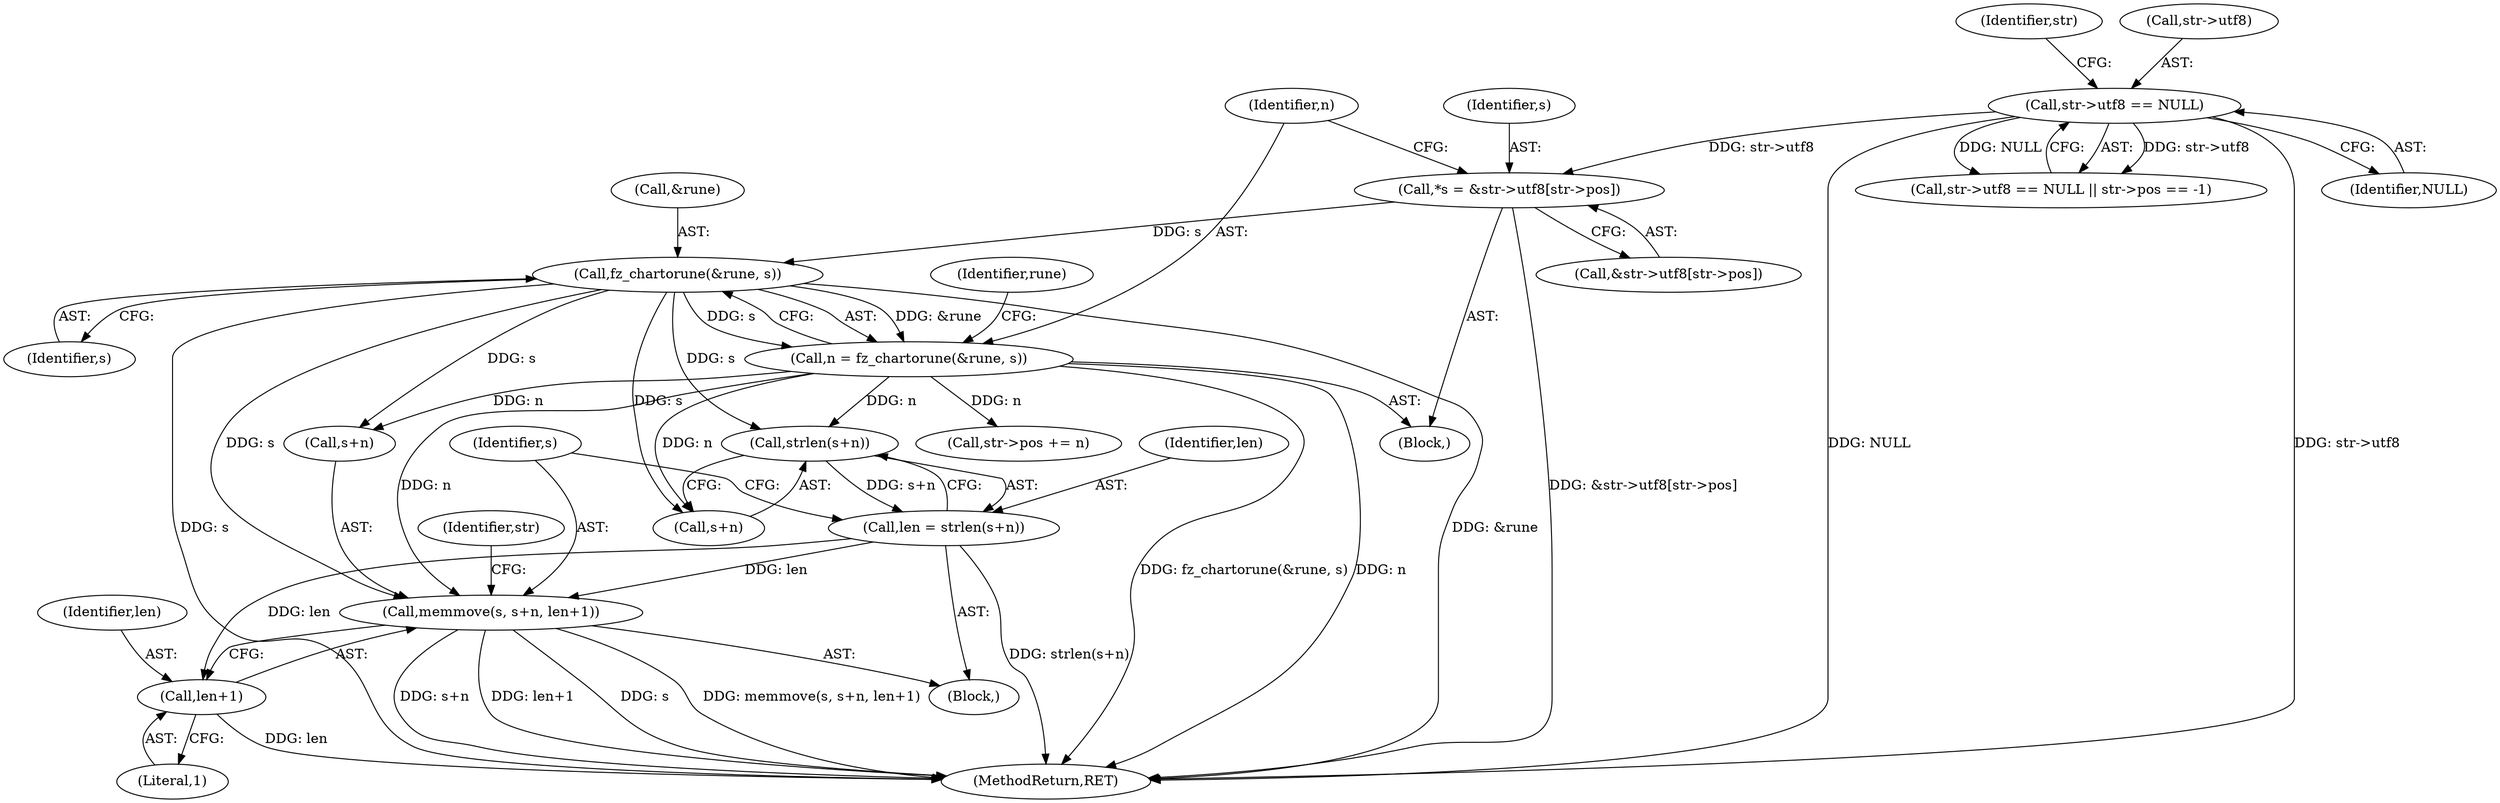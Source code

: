 digraph "0_ghostscript_97096297d409ec6f206298444ba00719607e8ba8_0@API" {
"1000183" [label="(Call,strlen(s+n))"];
"1000142" [label="(Call,fz_chartorune(&rune, s))"];
"1000128" [label="(Call,*s = &str->utf8[str->pos])"];
"1000113" [label="(Call,str->utf8 == NULL)"];
"1000140" [label="(Call,n = fz_chartorune(&rune, s))"];
"1000181" [label="(Call,len = strlen(s+n))"];
"1000187" [label="(Call,memmove(s, s+n, len+1))"];
"1000192" [label="(Call,len+1)"];
"1000189" [label="(Call,s+n)"];
"1000193" [label="(Identifier,len)"];
"1000141" [label="(Identifier,n)"];
"1000203" [label="(MethodReturn,RET)"];
"1000180" [label="(Block,)"];
"1000113" [label="(Call,str->utf8 == NULL)"];
"1000192" [label="(Call,len+1)"];
"1000194" [label="(Literal,1)"];
"1000151" [label="(Call,str->pos += n)"];
"1000126" [label="(Block,)"];
"1000130" [label="(Call,&str->utf8[str->pos])"];
"1000128" [label="(Call,*s = &str->utf8[str->pos])"];
"1000187" [label="(Call,memmove(s, s+n, len+1))"];
"1000142" [label="(Call,fz_chartorune(&rune, s))"];
"1000148" [label="(Identifier,rune)"];
"1000129" [label="(Identifier,s)"];
"1000143" [label="(Call,&rune)"];
"1000188" [label="(Identifier,s)"];
"1000181" [label="(Call,len = strlen(s+n))"];
"1000120" [label="(Identifier,str)"];
"1000182" [label="(Identifier,len)"];
"1000197" [label="(Identifier,str)"];
"1000112" [label="(Call,str->utf8 == NULL || str->pos == -1)"];
"1000117" [label="(Identifier,NULL)"];
"1000184" [label="(Call,s+n)"];
"1000183" [label="(Call,strlen(s+n))"];
"1000145" [label="(Identifier,s)"];
"1000114" [label="(Call,str->utf8)"];
"1000140" [label="(Call,n = fz_chartorune(&rune, s))"];
"1000183" -> "1000181"  [label="AST: "];
"1000183" -> "1000184"  [label="CFG: "];
"1000184" -> "1000183"  [label="AST: "];
"1000181" -> "1000183"  [label="CFG: "];
"1000183" -> "1000181"  [label="DDG: s+n"];
"1000142" -> "1000183"  [label="DDG: s"];
"1000140" -> "1000183"  [label="DDG: n"];
"1000142" -> "1000140"  [label="AST: "];
"1000142" -> "1000145"  [label="CFG: "];
"1000143" -> "1000142"  [label="AST: "];
"1000145" -> "1000142"  [label="AST: "];
"1000140" -> "1000142"  [label="CFG: "];
"1000142" -> "1000203"  [label="DDG: &rune"];
"1000142" -> "1000203"  [label="DDG: s"];
"1000142" -> "1000140"  [label="DDG: &rune"];
"1000142" -> "1000140"  [label="DDG: s"];
"1000128" -> "1000142"  [label="DDG: s"];
"1000142" -> "1000184"  [label="DDG: s"];
"1000142" -> "1000187"  [label="DDG: s"];
"1000142" -> "1000189"  [label="DDG: s"];
"1000128" -> "1000126"  [label="AST: "];
"1000128" -> "1000130"  [label="CFG: "];
"1000129" -> "1000128"  [label="AST: "];
"1000130" -> "1000128"  [label="AST: "];
"1000141" -> "1000128"  [label="CFG: "];
"1000128" -> "1000203"  [label="DDG: &str->utf8[str->pos]"];
"1000113" -> "1000128"  [label="DDG: str->utf8"];
"1000113" -> "1000112"  [label="AST: "];
"1000113" -> "1000117"  [label="CFG: "];
"1000114" -> "1000113"  [label="AST: "];
"1000117" -> "1000113"  [label="AST: "];
"1000120" -> "1000113"  [label="CFG: "];
"1000112" -> "1000113"  [label="CFG: "];
"1000113" -> "1000203"  [label="DDG: NULL"];
"1000113" -> "1000203"  [label="DDG: str->utf8"];
"1000113" -> "1000112"  [label="DDG: str->utf8"];
"1000113" -> "1000112"  [label="DDG: NULL"];
"1000140" -> "1000126"  [label="AST: "];
"1000141" -> "1000140"  [label="AST: "];
"1000148" -> "1000140"  [label="CFG: "];
"1000140" -> "1000203"  [label="DDG: n"];
"1000140" -> "1000203"  [label="DDG: fz_chartorune(&rune, s)"];
"1000140" -> "1000151"  [label="DDG: n"];
"1000140" -> "1000184"  [label="DDG: n"];
"1000140" -> "1000187"  [label="DDG: n"];
"1000140" -> "1000189"  [label="DDG: n"];
"1000181" -> "1000180"  [label="AST: "];
"1000182" -> "1000181"  [label="AST: "];
"1000188" -> "1000181"  [label="CFG: "];
"1000181" -> "1000203"  [label="DDG: strlen(s+n)"];
"1000181" -> "1000187"  [label="DDG: len"];
"1000181" -> "1000192"  [label="DDG: len"];
"1000187" -> "1000180"  [label="AST: "];
"1000187" -> "1000192"  [label="CFG: "];
"1000188" -> "1000187"  [label="AST: "];
"1000189" -> "1000187"  [label="AST: "];
"1000192" -> "1000187"  [label="AST: "];
"1000197" -> "1000187"  [label="CFG: "];
"1000187" -> "1000203"  [label="DDG: s"];
"1000187" -> "1000203"  [label="DDG: memmove(s, s+n, len+1)"];
"1000187" -> "1000203"  [label="DDG: s+n"];
"1000187" -> "1000203"  [label="DDG: len+1"];
"1000192" -> "1000194"  [label="CFG: "];
"1000193" -> "1000192"  [label="AST: "];
"1000194" -> "1000192"  [label="AST: "];
"1000192" -> "1000203"  [label="DDG: len"];
}
